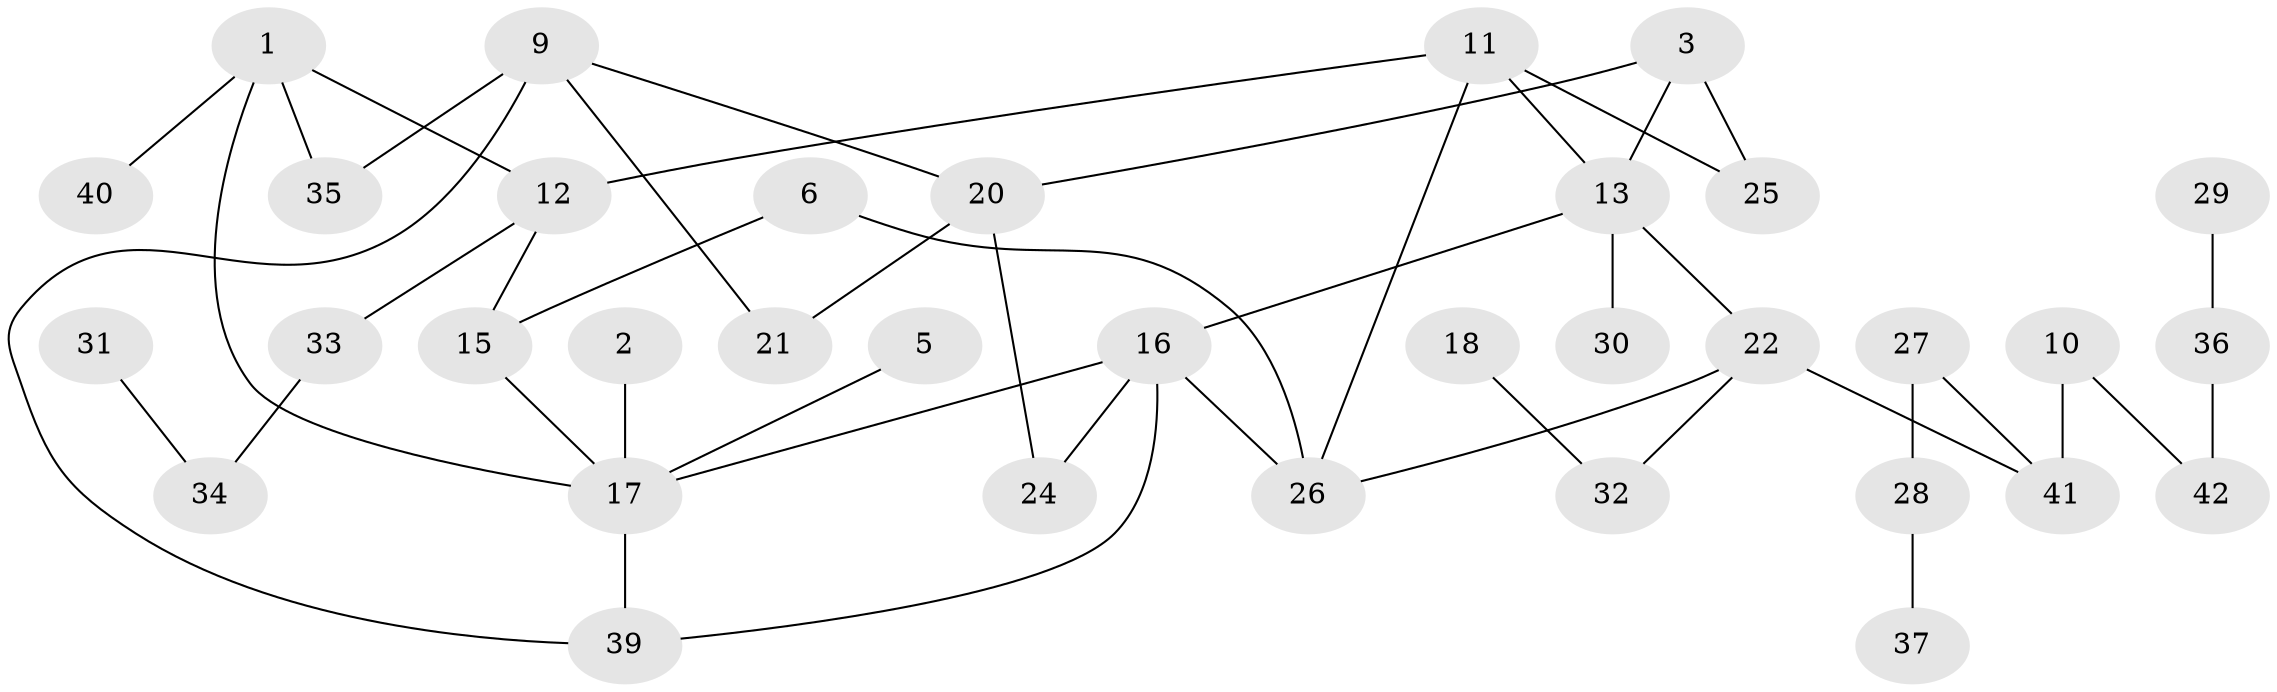 // original degree distribution, {2: 0.32098765432098764, 1: 0.24691358024691357, 3: 0.20987654320987653, 0: 0.07407407407407407, 4: 0.09876543209876543, 7: 0.012345679012345678, 6: 0.012345679012345678, 5: 0.024691358024691357}
// Generated by graph-tools (version 1.1) at 2025/33/03/09/25 02:33:34]
// undirected, 35 vertices, 45 edges
graph export_dot {
graph [start="1"]
  node [color=gray90,style=filled];
  1;
  2;
  3;
  5;
  6;
  9;
  10;
  11;
  12;
  13;
  15;
  16;
  17;
  18;
  20;
  21;
  22;
  24;
  25;
  26;
  27;
  28;
  29;
  30;
  31;
  32;
  33;
  34;
  35;
  36;
  37;
  39;
  40;
  41;
  42;
  1 -- 12 [weight=1.0];
  1 -- 17 [weight=1.0];
  1 -- 35 [weight=1.0];
  1 -- 40 [weight=1.0];
  2 -- 17 [weight=2.0];
  3 -- 13 [weight=1.0];
  3 -- 20 [weight=1.0];
  3 -- 25 [weight=2.0];
  5 -- 17 [weight=1.0];
  6 -- 15 [weight=1.0];
  6 -- 26 [weight=1.0];
  9 -- 20 [weight=1.0];
  9 -- 21 [weight=3.0];
  9 -- 35 [weight=3.0];
  9 -- 39 [weight=1.0];
  10 -- 41 [weight=2.0];
  10 -- 42 [weight=1.0];
  11 -- 12 [weight=1.0];
  11 -- 13 [weight=1.0];
  11 -- 25 [weight=1.0];
  11 -- 26 [weight=1.0];
  12 -- 15 [weight=1.0];
  12 -- 33 [weight=1.0];
  13 -- 16 [weight=1.0];
  13 -- 22 [weight=3.0];
  13 -- 30 [weight=2.0];
  15 -- 17 [weight=1.0];
  16 -- 17 [weight=1.0];
  16 -- 24 [weight=1.0];
  16 -- 26 [weight=1.0];
  16 -- 39 [weight=1.0];
  17 -- 39 [weight=1.0];
  18 -- 32 [weight=1.0];
  20 -- 21 [weight=1.0];
  20 -- 24 [weight=1.0];
  22 -- 26 [weight=1.0];
  22 -- 32 [weight=1.0];
  22 -- 41 [weight=2.0];
  27 -- 28 [weight=2.0];
  27 -- 41 [weight=1.0];
  28 -- 37 [weight=1.0];
  29 -- 36 [weight=1.0];
  31 -- 34 [weight=1.0];
  33 -- 34 [weight=1.0];
  36 -- 42 [weight=1.0];
}
